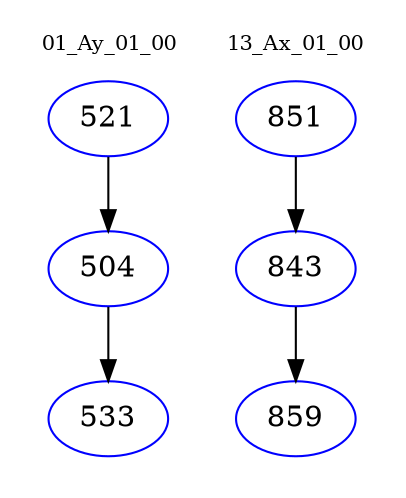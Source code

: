 digraph{
subgraph cluster_0 {
color = white
label = "01_Ay_01_00";
fontsize=10;
T0_521 [label="521", color="blue"]
T0_521 -> T0_504 [color="black"]
T0_504 [label="504", color="blue"]
T0_504 -> T0_533 [color="black"]
T0_533 [label="533", color="blue"]
}
subgraph cluster_1 {
color = white
label = "13_Ax_01_00";
fontsize=10;
T1_851 [label="851", color="blue"]
T1_851 -> T1_843 [color="black"]
T1_843 [label="843", color="blue"]
T1_843 -> T1_859 [color="black"]
T1_859 [label="859", color="blue"]
}
}
